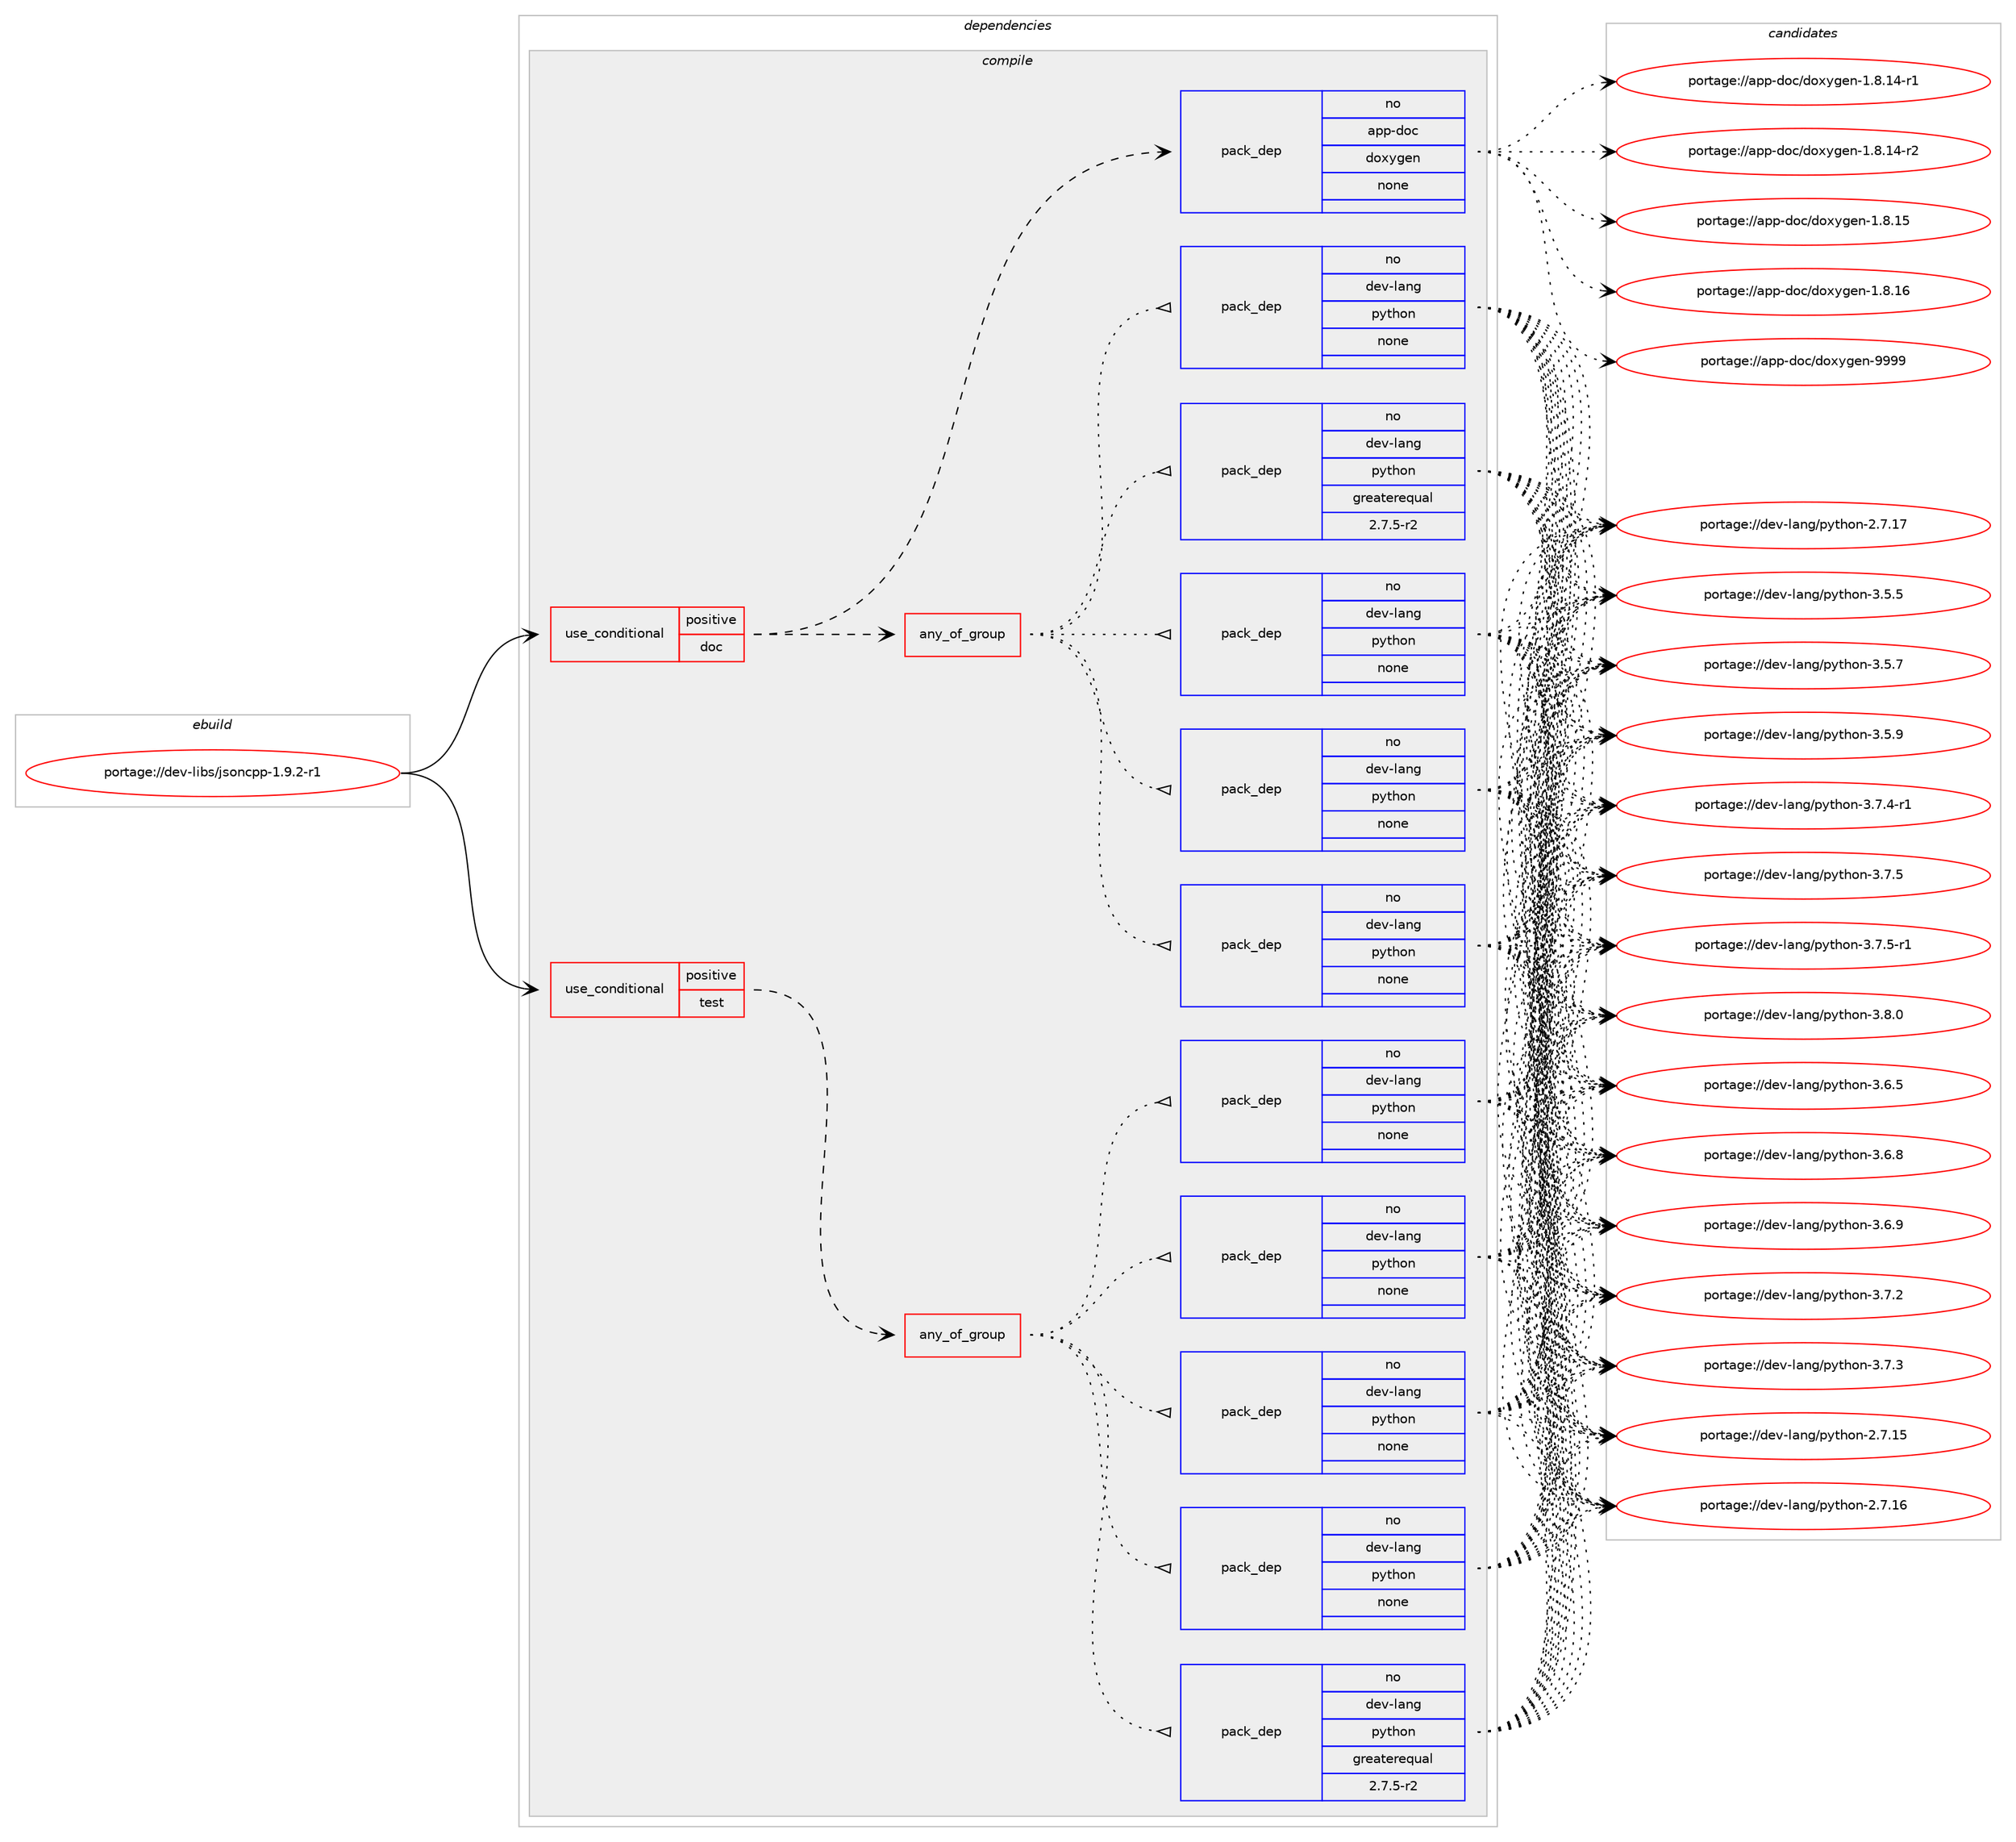 digraph prolog {

# *************
# Graph options
# *************

newrank=true;
concentrate=true;
compound=true;
graph [rankdir=LR,fontname=Helvetica,fontsize=10,ranksep=1.5];#, ranksep=2.5, nodesep=0.2];
edge  [arrowhead=vee];
node  [fontname=Helvetica,fontsize=10];

# **********
# The ebuild
# **********

subgraph cluster_leftcol {
color=gray;
rank=same;
label=<<i>ebuild</i>>;
id [label="portage://dev-libs/jsoncpp-1.9.2-r1", color=red, width=4, href="../dev-libs/jsoncpp-1.9.2-r1.svg"];
}

# ****************
# The dependencies
# ****************

subgraph cluster_midcol {
color=gray;
label=<<i>dependencies</i>>;
subgraph cluster_compile {
fillcolor="#eeeeee";
style=filled;
label=<<i>compile</i>>;
subgraph cond20812 {
dependency99508 [label=<<TABLE BORDER="0" CELLBORDER="1" CELLSPACING="0" CELLPADDING="4"><TR><TD ROWSPAN="3" CELLPADDING="10">use_conditional</TD></TR><TR><TD>positive</TD></TR><TR><TD>doc</TD></TR></TABLE>>, shape=none, color=red];
subgraph pack75747 {
dependency99509 [label=<<TABLE BORDER="0" CELLBORDER="1" CELLSPACING="0" CELLPADDING="4" WIDTH="220"><TR><TD ROWSPAN="6" CELLPADDING="30">pack_dep</TD></TR><TR><TD WIDTH="110">no</TD></TR><TR><TD>app-doc</TD></TR><TR><TD>doxygen</TD></TR><TR><TD>none</TD></TR><TR><TD></TD></TR></TABLE>>, shape=none, color=blue];
}
dependency99508:e -> dependency99509:w [weight=20,style="dashed",arrowhead="vee"];
subgraph any2890 {
dependency99510 [label=<<TABLE BORDER="0" CELLBORDER="1" CELLSPACING="0" CELLPADDING="4"><TR><TD CELLPADDING="10">any_of_group</TD></TR></TABLE>>, shape=none, color=red];subgraph pack75748 {
dependency99511 [label=<<TABLE BORDER="0" CELLBORDER="1" CELLSPACING="0" CELLPADDING="4" WIDTH="220"><TR><TD ROWSPAN="6" CELLPADDING="30">pack_dep</TD></TR><TR><TD WIDTH="110">no</TD></TR><TR><TD>dev-lang</TD></TR><TR><TD>python</TD></TR><TR><TD>none</TD></TR><TR><TD></TD></TR></TABLE>>, shape=none, color=blue];
}
dependency99510:e -> dependency99511:w [weight=20,style="dotted",arrowhead="oinv"];
subgraph pack75749 {
dependency99512 [label=<<TABLE BORDER="0" CELLBORDER="1" CELLSPACING="0" CELLPADDING="4" WIDTH="220"><TR><TD ROWSPAN="6" CELLPADDING="30">pack_dep</TD></TR><TR><TD WIDTH="110">no</TD></TR><TR><TD>dev-lang</TD></TR><TR><TD>python</TD></TR><TR><TD>none</TD></TR><TR><TD></TD></TR></TABLE>>, shape=none, color=blue];
}
dependency99510:e -> dependency99512:w [weight=20,style="dotted",arrowhead="oinv"];
subgraph pack75750 {
dependency99513 [label=<<TABLE BORDER="0" CELLBORDER="1" CELLSPACING="0" CELLPADDING="4" WIDTH="220"><TR><TD ROWSPAN="6" CELLPADDING="30">pack_dep</TD></TR><TR><TD WIDTH="110">no</TD></TR><TR><TD>dev-lang</TD></TR><TR><TD>python</TD></TR><TR><TD>none</TD></TR><TR><TD></TD></TR></TABLE>>, shape=none, color=blue];
}
dependency99510:e -> dependency99513:w [weight=20,style="dotted",arrowhead="oinv"];
subgraph pack75751 {
dependency99514 [label=<<TABLE BORDER="0" CELLBORDER="1" CELLSPACING="0" CELLPADDING="4" WIDTH="220"><TR><TD ROWSPAN="6" CELLPADDING="30">pack_dep</TD></TR><TR><TD WIDTH="110">no</TD></TR><TR><TD>dev-lang</TD></TR><TR><TD>python</TD></TR><TR><TD>none</TD></TR><TR><TD></TD></TR></TABLE>>, shape=none, color=blue];
}
dependency99510:e -> dependency99514:w [weight=20,style="dotted",arrowhead="oinv"];
subgraph pack75752 {
dependency99515 [label=<<TABLE BORDER="0" CELLBORDER="1" CELLSPACING="0" CELLPADDING="4" WIDTH="220"><TR><TD ROWSPAN="6" CELLPADDING="30">pack_dep</TD></TR><TR><TD WIDTH="110">no</TD></TR><TR><TD>dev-lang</TD></TR><TR><TD>python</TD></TR><TR><TD>greaterequal</TD></TR><TR><TD>2.7.5-r2</TD></TR></TABLE>>, shape=none, color=blue];
}
dependency99510:e -> dependency99515:w [weight=20,style="dotted",arrowhead="oinv"];
}
dependency99508:e -> dependency99510:w [weight=20,style="dashed",arrowhead="vee"];
}
id:e -> dependency99508:w [weight=20,style="solid",arrowhead="vee"];
subgraph cond20813 {
dependency99516 [label=<<TABLE BORDER="0" CELLBORDER="1" CELLSPACING="0" CELLPADDING="4"><TR><TD ROWSPAN="3" CELLPADDING="10">use_conditional</TD></TR><TR><TD>positive</TD></TR><TR><TD>test</TD></TR></TABLE>>, shape=none, color=red];
subgraph any2891 {
dependency99517 [label=<<TABLE BORDER="0" CELLBORDER="1" CELLSPACING="0" CELLPADDING="4"><TR><TD CELLPADDING="10">any_of_group</TD></TR></TABLE>>, shape=none, color=red];subgraph pack75753 {
dependency99518 [label=<<TABLE BORDER="0" CELLBORDER="1" CELLSPACING="0" CELLPADDING="4" WIDTH="220"><TR><TD ROWSPAN="6" CELLPADDING="30">pack_dep</TD></TR><TR><TD WIDTH="110">no</TD></TR><TR><TD>dev-lang</TD></TR><TR><TD>python</TD></TR><TR><TD>none</TD></TR><TR><TD></TD></TR></TABLE>>, shape=none, color=blue];
}
dependency99517:e -> dependency99518:w [weight=20,style="dotted",arrowhead="oinv"];
subgraph pack75754 {
dependency99519 [label=<<TABLE BORDER="0" CELLBORDER="1" CELLSPACING="0" CELLPADDING="4" WIDTH="220"><TR><TD ROWSPAN="6" CELLPADDING="30">pack_dep</TD></TR><TR><TD WIDTH="110">no</TD></TR><TR><TD>dev-lang</TD></TR><TR><TD>python</TD></TR><TR><TD>none</TD></TR><TR><TD></TD></TR></TABLE>>, shape=none, color=blue];
}
dependency99517:e -> dependency99519:w [weight=20,style="dotted",arrowhead="oinv"];
subgraph pack75755 {
dependency99520 [label=<<TABLE BORDER="0" CELLBORDER="1" CELLSPACING="0" CELLPADDING="4" WIDTH="220"><TR><TD ROWSPAN="6" CELLPADDING="30">pack_dep</TD></TR><TR><TD WIDTH="110">no</TD></TR><TR><TD>dev-lang</TD></TR><TR><TD>python</TD></TR><TR><TD>none</TD></TR><TR><TD></TD></TR></TABLE>>, shape=none, color=blue];
}
dependency99517:e -> dependency99520:w [weight=20,style="dotted",arrowhead="oinv"];
subgraph pack75756 {
dependency99521 [label=<<TABLE BORDER="0" CELLBORDER="1" CELLSPACING="0" CELLPADDING="4" WIDTH="220"><TR><TD ROWSPAN="6" CELLPADDING="30">pack_dep</TD></TR><TR><TD WIDTH="110">no</TD></TR><TR><TD>dev-lang</TD></TR><TR><TD>python</TD></TR><TR><TD>none</TD></TR><TR><TD></TD></TR></TABLE>>, shape=none, color=blue];
}
dependency99517:e -> dependency99521:w [weight=20,style="dotted",arrowhead="oinv"];
subgraph pack75757 {
dependency99522 [label=<<TABLE BORDER="0" CELLBORDER="1" CELLSPACING="0" CELLPADDING="4" WIDTH="220"><TR><TD ROWSPAN="6" CELLPADDING="30">pack_dep</TD></TR><TR><TD WIDTH="110">no</TD></TR><TR><TD>dev-lang</TD></TR><TR><TD>python</TD></TR><TR><TD>greaterequal</TD></TR><TR><TD>2.7.5-r2</TD></TR></TABLE>>, shape=none, color=blue];
}
dependency99517:e -> dependency99522:w [weight=20,style="dotted",arrowhead="oinv"];
}
dependency99516:e -> dependency99517:w [weight=20,style="dashed",arrowhead="vee"];
}
id:e -> dependency99516:w [weight=20,style="solid",arrowhead="vee"];
}
subgraph cluster_compileandrun {
fillcolor="#eeeeee";
style=filled;
label=<<i>compile and run</i>>;
}
subgraph cluster_run {
fillcolor="#eeeeee";
style=filled;
label=<<i>run</i>>;
}
}

# **************
# The candidates
# **************

subgraph cluster_choices {
rank=same;
color=gray;
label=<<i>candidates</i>>;

subgraph choice75747 {
color=black;
nodesep=1;
choiceportage97112112451001119947100111120121103101110454946564649524511449 [label="portage://app-doc/doxygen-1.8.14-r1", color=red, width=4,href="../app-doc/doxygen-1.8.14-r1.svg"];
choiceportage97112112451001119947100111120121103101110454946564649524511450 [label="portage://app-doc/doxygen-1.8.14-r2", color=red, width=4,href="../app-doc/doxygen-1.8.14-r2.svg"];
choiceportage9711211245100111994710011112012110310111045494656464953 [label="portage://app-doc/doxygen-1.8.15", color=red, width=4,href="../app-doc/doxygen-1.8.15.svg"];
choiceportage9711211245100111994710011112012110310111045494656464954 [label="portage://app-doc/doxygen-1.8.16", color=red, width=4,href="../app-doc/doxygen-1.8.16.svg"];
choiceportage971121124510011199471001111201211031011104557575757 [label="portage://app-doc/doxygen-9999", color=red, width=4,href="../app-doc/doxygen-9999.svg"];
dependency99509:e -> choiceportage97112112451001119947100111120121103101110454946564649524511449:w [style=dotted,weight="100"];
dependency99509:e -> choiceportage97112112451001119947100111120121103101110454946564649524511450:w [style=dotted,weight="100"];
dependency99509:e -> choiceportage9711211245100111994710011112012110310111045494656464953:w [style=dotted,weight="100"];
dependency99509:e -> choiceportage9711211245100111994710011112012110310111045494656464954:w [style=dotted,weight="100"];
dependency99509:e -> choiceportage971121124510011199471001111201211031011104557575757:w [style=dotted,weight="100"];
}
subgraph choice75748 {
color=black;
nodesep=1;
choiceportage10010111845108971101034711212111610411111045504655464953 [label="portage://dev-lang/python-2.7.15", color=red, width=4,href="../dev-lang/python-2.7.15.svg"];
choiceportage10010111845108971101034711212111610411111045504655464954 [label="portage://dev-lang/python-2.7.16", color=red, width=4,href="../dev-lang/python-2.7.16.svg"];
choiceportage10010111845108971101034711212111610411111045504655464955 [label="portage://dev-lang/python-2.7.17", color=red, width=4,href="../dev-lang/python-2.7.17.svg"];
choiceportage100101118451089711010347112121116104111110455146534653 [label="portage://dev-lang/python-3.5.5", color=red, width=4,href="../dev-lang/python-3.5.5.svg"];
choiceportage100101118451089711010347112121116104111110455146534655 [label="portage://dev-lang/python-3.5.7", color=red, width=4,href="../dev-lang/python-3.5.7.svg"];
choiceportage100101118451089711010347112121116104111110455146534657 [label="portage://dev-lang/python-3.5.9", color=red, width=4,href="../dev-lang/python-3.5.9.svg"];
choiceportage100101118451089711010347112121116104111110455146544653 [label="portage://dev-lang/python-3.6.5", color=red, width=4,href="../dev-lang/python-3.6.5.svg"];
choiceportage100101118451089711010347112121116104111110455146544656 [label="portage://dev-lang/python-3.6.8", color=red, width=4,href="../dev-lang/python-3.6.8.svg"];
choiceportage100101118451089711010347112121116104111110455146544657 [label="portage://dev-lang/python-3.6.9", color=red, width=4,href="../dev-lang/python-3.6.9.svg"];
choiceportage100101118451089711010347112121116104111110455146554650 [label="portage://dev-lang/python-3.7.2", color=red, width=4,href="../dev-lang/python-3.7.2.svg"];
choiceportage100101118451089711010347112121116104111110455146554651 [label="portage://dev-lang/python-3.7.3", color=red, width=4,href="../dev-lang/python-3.7.3.svg"];
choiceportage1001011184510897110103471121211161041111104551465546524511449 [label="portage://dev-lang/python-3.7.4-r1", color=red, width=4,href="../dev-lang/python-3.7.4-r1.svg"];
choiceportage100101118451089711010347112121116104111110455146554653 [label="portage://dev-lang/python-3.7.5", color=red, width=4,href="../dev-lang/python-3.7.5.svg"];
choiceportage1001011184510897110103471121211161041111104551465546534511449 [label="portage://dev-lang/python-3.7.5-r1", color=red, width=4,href="../dev-lang/python-3.7.5-r1.svg"];
choiceportage100101118451089711010347112121116104111110455146564648 [label="portage://dev-lang/python-3.8.0", color=red, width=4,href="../dev-lang/python-3.8.0.svg"];
dependency99511:e -> choiceportage10010111845108971101034711212111610411111045504655464953:w [style=dotted,weight="100"];
dependency99511:e -> choiceportage10010111845108971101034711212111610411111045504655464954:w [style=dotted,weight="100"];
dependency99511:e -> choiceportage10010111845108971101034711212111610411111045504655464955:w [style=dotted,weight="100"];
dependency99511:e -> choiceportage100101118451089711010347112121116104111110455146534653:w [style=dotted,weight="100"];
dependency99511:e -> choiceportage100101118451089711010347112121116104111110455146534655:w [style=dotted,weight="100"];
dependency99511:e -> choiceportage100101118451089711010347112121116104111110455146534657:w [style=dotted,weight="100"];
dependency99511:e -> choiceportage100101118451089711010347112121116104111110455146544653:w [style=dotted,weight="100"];
dependency99511:e -> choiceportage100101118451089711010347112121116104111110455146544656:w [style=dotted,weight="100"];
dependency99511:e -> choiceportage100101118451089711010347112121116104111110455146544657:w [style=dotted,weight="100"];
dependency99511:e -> choiceportage100101118451089711010347112121116104111110455146554650:w [style=dotted,weight="100"];
dependency99511:e -> choiceportage100101118451089711010347112121116104111110455146554651:w [style=dotted,weight="100"];
dependency99511:e -> choiceportage1001011184510897110103471121211161041111104551465546524511449:w [style=dotted,weight="100"];
dependency99511:e -> choiceportage100101118451089711010347112121116104111110455146554653:w [style=dotted,weight="100"];
dependency99511:e -> choiceportage1001011184510897110103471121211161041111104551465546534511449:w [style=dotted,weight="100"];
dependency99511:e -> choiceportage100101118451089711010347112121116104111110455146564648:w [style=dotted,weight="100"];
}
subgraph choice75749 {
color=black;
nodesep=1;
choiceportage10010111845108971101034711212111610411111045504655464953 [label="portage://dev-lang/python-2.7.15", color=red, width=4,href="../dev-lang/python-2.7.15.svg"];
choiceportage10010111845108971101034711212111610411111045504655464954 [label="portage://dev-lang/python-2.7.16", color=red, width=4,href="../dev-lang/python-2.7.16.svg"];
choiceportage10010111845108971101034711212111610411111045504655464955 [label="portage://dev-lang/python-2.7.17", color=red, width=4,href="../dev-lang/python-2.7.17.svg"];
choiceportage100101118451089711010347112121116104111110455146534653 [label="portage://dev-lang/python-3.5.5", color=red, width=4,href="../dev-lang/python-3.5.5.svg"];
choiceportage100101118451089711010347112121116104111110455146534655 [label="portage://dev-lang/python-3.5.7", color=red, width=4,href="../dev-lang/python-3.5.7.svg"];
choiceportage100101118451089711010347112121116104111110455146534657 [label="portage://dev-lang/python-3.5.9", color=red, width=4,href="../dev-lang/python-3.5.9.svg"];
choiceportage100101118451089711010347112121116104111110455146544653 [label="portage://dev-lang/python-3.6.5", color=red, width=4,href="../dev-lang/python-3.6.5.svg"];
choiceportage100101118451089711010347112121116104111110455146544656 [label="portage://dev-lang/python-3.6.8", color=red, width=4,href="../dev-lang/python-3.6.8.svg"];
choiceportage100101118451089711010347112121116104111110455146544657 [label="portage://dev-lang/python-3.6.9", color=red, width=4,href="../dev-lang/python-3.6.9.svg"];
choiceportage100101118451089711010347112121116104111110455146554650 [label="portage://dev-lang/python-3.7.2", color=red, width=4,href="../dev-lang/python-3.7.2.svg"];
choiceportage100101118451089711010347112121116104111110455146554651 [label="portage://dev-lang/python-3.7.3", color=red, width=4,href="../dev-lang/python-3.7.3.svg"];
choiceportage1001011184510897110103471121211161041111104551465546524511449 [label="portage://dev-lang/python-3.7.4-r1", color=red, width=4,href="../dev-lang/python-3.7.4-r1.svg"];
choiceportage100101118451089711010347112121116104111110455146554653 [label="portage://dev-lang/python-3.7.5", color=red, width=4,href="../dev-lang/python-3.7.5.svg"];
choiceportage1001011184510897110103471121211161041111104551465546534511449 [label="portage://dev-lang/python-3.7.5-r1", color=red, width=4,href="../dev-lang/python-3.7.5-r1.svg"];
choiceportage100101118451089711010347112121116104111110455146564648 [label="portage://dev-lang/python-3.8.0", color=red, width=4,href="../dev-lang/python-3.8.0.svg"];
dependency99512:e -> choiceportage10010111845108971101034711212111610411111045504655464953:w [style=dotted,weight="100"];
dependency99512:e -> choiceportage10010111845108971101034711212111610411111045504655464954:w [style=dotted,weight="100"];
dependency99512:e -> choiceportage10010111845108971101034711212111610411111045504655464955:w [style=dotted,weight="100"];
dependency99512:e -> choiceportage100101118451089711010347112121116104111110455146534653:w [style=dotted,weight="100"];
dependency99512:e -> choiceportage100101118451089711010347112121116104111110455146534655:w [style=dotted,weight="100"];
dependency99512:e -> choiceportage100101118451089711010347112121116104111110455146534657:w [style=dotted,weight="100"];
dependency99512:e -> choiceportage100101118451089711010347112121116104111110455146544653:w [style=dotted,weight="100"];
dependency99512:e -> choiceportage100101118451089711010347112121116104111110455146544656:w [style=dotted,weight="100"];
dependency99512:e -> choiceportage100101118451089711010347112121116104111110455146544657:w [style=dotted,weight="100"];
dependency99512:e -> choiceportage100101118451089711010347112121116104111110455146554650:w [style=dotted,weight="100"];
dependency99512:e -> choiceportage100101118451089711010347112121116104111110455146554651:w [style=dotted,weight="100"];
dependency99512:e -> choiceportage1001011184510897110103471121211161041111104551465546524511449:w [style=dotted,weight="100"];
dependency99512:e -> choiceportage100101118451089711010347112121116104111110455146554653:w [style=dotted,weight="100"];
dependency99512:e -> choiceportage1001011184510897110103471121211161041111104551465546534511449:w [style=dotted,weight="100"];
dependency99512:e -> choiceportage100101118451089711010347112121116104111110455146564648:w [style=dotted,weight="100"];
}
subgraph choice75750 {
color=black;
nodesep=1;
choiceportage10010111845108971101034711212111610411111045504655464953 [label="portage://dev-lang/python-2.7.15", color=red, width=4,href="../dev-lang/python-2.7.15.svg"];
choiceportage10010111845108971101034711212111610411111045504655464954 [label="portage://dev-lang/python-2.7.16", color=red, width=4,href="../dev-lang/python-2.7.16.svg"];
choiceportage10010111845108971101034711212111610411111045504655464955 [label="portage://dev-lang/python-2.7.17", color=red, width=4,href="../dev-lang/python-2.7.17.svg"];
choiceportage100101118451089711010347112121116104111110455146534653 [label="portage://dev-lang/python-3.5.5", color=red, width=4,href="../dev-lang/python-3.5.5.svg"];
choiceportage100101118451089711010347112121116104111110455146534655 [label="portage://dev-lang/python-3.5.7", color=red, width=4,href="../dev-lang/python-3.5.7.svg"];
choiceportage100101118451089711010347112121116104111110455146534657 [label="portage://dev-lang/python-3.5.9", color=red, width=4,href="../dev-lang/python-3.5.9.svg"];
choiceportage100101118451089711010347112121116104111110455146544653 [label="portage://dev-lang/python-3.6.5", color=red, width=4,href="../dev-lang/python-3.6.5.svg"];
choiceportage100101118451089711010347112121116104111110455146544656 [label="portage://dev-lang/python-3.6.8", color=red, width=4,href="../dev-lang/python-3.6.8.svg"];
choiceportage100101118451089711010347112121116104111110455146544657 [label="portage://dev-lang/python-3.6.9", color=red, width=4,href="../dev-lang/python-3.6.9.svg"];
choiceportage100101118451089711010347112121116104111110455146554650 [label="portage://dev-lang/python-3.7.2", color=red, width=4,href="../dev-lang/python-3.7.2.svg"];
choiceportage100101118451089711010347112121116104111110455146554651 [label="portage://dev-lang/python-3.7.3", color=red, width=4,href="../dev-lang/python-3.7.3.svg"];
choiceportage1001011184510897110103471121211161041111104551465546524511449 [label="portage://dev-lang/python-3.7.4-r1", color=red, width=4,href="../dev-lang/python-3.7.4-r1.svg"];
choiceportage100101118451089711010347112121116104111110455146554653 [label="portage://dev-lang/python-3.7.5", color=red, width=4,href="../dev-lang/python-3.7.5.svg"];
choiceportage1001011184510897110103471121211161041111104551465546534511449 [label="portage://dev-lang/python-3.7.5-r1", color=red, width=4,href="../dev-lang/python-3.7.5-r1.svg"];
choiceportage100101118451089711010347112121116104111110455146564648 [label="portage://dev-lang/python-3.8.0", color=red, width=4,href="../dev-lang/python-3.8.0.svg"];
dependency99513:e -> choiceportage10010111845108971101034711212111610411111045504655464953:w [style=dotted,weight="100"];
dependency99513:e -> choiceportage10010111845108971101034711212111610411111045504655464954:w [style=dotted,weight="100"];
dependency99513:e -> choiceportage10010111845108971101034711212111610411111045504655464955:w [style=dotted,weight="100"];
dependency99513:e -> choiceportage100101118451089711010347112121116104111110455146534653:w [style=dotted,weight="100"];
dependency99513:e -> choiceportage100101118451089711010347112121116104111110455146534655:w [style=dotted,weight="100"];
dependency99513:e -> choiceportage100101118451089711010347112121116104111110455146534657:w [style=dotted,weight="100"];
dependency99513:e -> choiceportage100101118451089711010347112121116104111110455146544653:w [style=dotted,weight="100"];
dependency99513:e -> choiceportage100101118451089711010347112121116104111110455146544656:w [style=dotted,weight="100"];
dependency99513:e -> choiceportage100101118451089711010347112121116104111110455146544657:w [style=dotted,weight="100"];
dependency99513:e -> choiceportage100101118451089711010347112121116104111110455146554650:w [style=dotted,weight="100"];
dependency99513:e -> choiceportage100101118451089711010347112121116104111110455146554651:w [style=dotted,weight="100"];
dependency99513:e -> choiceportage1001011184510897110103471121211161041111104551465546524511449:w [style=dotted,weight="100"];
dependency99513:e -> choiceportage100101118451089711010347112121116104111110455146554653:w [style=dotted,weight="100"];
dependency99513:e -> choiceportage1001011184510897110103471121211161041111104551465546534511449:w [style=dotted,weight="100"];
dependency99513:e -> choiceportage100101118451089711010347112121116104111110455146564648:w [style=dotted,weight="100"];
}
subgraph choice75751 {
color=black;
nodesep=1;
choiceportage10010111845108971101034711212111610411111045504655464953 [label="portage://dev-lang/python-2.7.15", color=red, width=4,href="../dev-lang/python-2.7.15.svg"];
choiceportage10010111845108971101034711212111610411111045504655464954 [label="portage://dev-lang/python-2.7.16", color=red, width=4,href="../dev-lang/python-2.7.16.svg"];
choiceportage10010111845108971101034711212111610411111045504655464955 [label="portage://dev-lang/python-2.7.17", color=red, width=4,href="../dev-lang/python-2.7.17.svg"];
choiceportage100101118451089711010347112121116104111110455146534653 [label="portage://dev-lang/python-3.5.5", color=red, width=4,href="../dev-lang/python-3.5.5.svg"];
choiceportage100101118451089711010347112121116104111110455146534655 [label="portage://dev-lang/python-3.5.7", color=red, width=4,href="../dev-lang/python-3.5.7.svg"];
choiceportage100101118451089711010347112121116104111110455146534657 [label="portage://dev-lang/python-3.5.9", color=red, width=4,href="../dev-lang/python-3.5.9.svg"];
choiceportage100101118451089711010347112121116104111110455146544653 [label="portage://dev-lang/python-3.6.5", color=red, width=4,href="../dev-lang/python-3.6.5.svg"];
choiceportage100101118451089711010347112121116104111110455146544656 [label="portage://dev-lang/python-3.6.8", color=red, width=4,href="../dev-lang/python-3.6.8.svg"];
choiceportage100101118451089711010347112121116104111110455146544657 [label="portage://dev-lang/python-3.6.9", color=red, width=4,href="../dev-lang/python-3.6.9.svg"];
choiceportage100101118451089711010347112121116104111110455146554650 [label="portage://dev-lang/python-3.7.2", color=red, width=4,href="../dev-lang/python-3.7.2.svg"];
choiceportage100101118451089711010347112121116104111110455146554651 [label="portage://dev-lang/python-3.7.3", color=red, width=4,href="../dev-lang/python-3.7.3.svg"];
choiceportage1001011184510897110103471121211161041111104551465546524511449 [label="portage://dev-lang/python-3.7.4-r1", color=red, width=4,href="../dev-lang/python-3.7.4-r1.svg"];
choiceportage100101118451089711010347112121116104111110455146554653 [label="portage://dev-lang/python-3.7.5", color=red, width=4,href="../dev-lang/python-3.7.5.svg"];
choiceportage1001011184510897110103471121211161041111104551465546534511449 [label="portage://dev-lang/python-3.7.5-r1", color=red, width=4,href="../dev-lang/python-3.7.5-r1.svg"];
choiceportage100101118451089711010347112121116104111110455146564648 [label="portage://dev-lang/python-3.8.0", color=red, width=4,href="../dev-lang/python-3.8.0.svg"];
dependency99514:e -> choiceportage10010111845108971101034711212111610411111045504655464953:w [style=dotted,weight="100"];
dependency99514:e -> choiceportage10010111845108971101034711212111610411111045504655464954:w [style=dotted,weight="100"];
dependency99514:e -> choiceportage10010111845108971101034711212111610411111045504655464955:w [style=dotted,weight="100"];
dependency99514:e -> choiceportage100101118451089711010347112121116104111110455146534653:w [style=dotted,weight="100"];
dependency99514:e -> choiceportage100101118451089711010347112121116104111110455146534655:w [style=dotted,weight="100"];
dependency99514:e -> choiceportage100101118451089711010347112121116104111110455146534657:w [style=dotted,weight="100"];
dependency99514:e -> choiceportage100101118451089711010347112121116104111110455146544653:w [style=dotted,weight="100"];
dependency99514:e -> choiceportage100101118451089711010347112121116104111110455146544656:w [style=dotted,weight="100"];
dependency99514:e -> choiceportage100101118451089711010347112121116104111110455146544657:w [style=dotted,weight="100"];
dependency99514:e -> choiceportage100101118451089711010347112121116104111110455146554650:w [style=dotted,weight="100"];
dependency99514:e -> choiceportage100101118451089711010347112121116104111110455146554651:w [style=dotted,weight="100"];
dependency99514:e -> choiceportage1001011184510897110103471121211161041111104551465546524511449:w [style=dotted,weight="100"];
dependency99514:e -> choiceportage100101118451089711010347112121116104111110455146554653:w [style=dotted,weight="100"];
dependency99514:e -> choiceportage1001011184510897110103471121211161041111104551465546534511449:w [style=dotted,weight="100"];
dependency99514:e -> choiceportage100101118451089711010347112121116104111110455146564648:w [style=dotted,weight="100"];
}
subgraph choice75752 {
color=black;
nodesep=1;
choiceportage10010111845108971101034711212111610411111045504655464953 [label="portage://dev-lang/python-2.7.15", color=red, width=4,href="../dev-lang/python-2.7.15.svg"];
choiceportage10010111845108971101034711212111610411111045504655464954 [label="portage://dev-lang/python-2.7.16", color=red, width=4,href="../dev-lang/python-2.7.16.svg"];
choiceportage10010111845108971101034711212111610411111045504655464955 [label="portage://dev-lang/python-2.7.17", color=red, width=4,href="../dev-lang/python-2.7.17.svg"];
choiceportage100101118451089711010347112121116104111110455146534653 [label="portage://dev-lang/python-3.5.5", color=red, width=4,href="../dev-lang/python-3.5.5.svg"];
choiceportage100101118451089711010347112121116104111110455146534655 [label="portage://dev-lang/python-3.5.7", color=red, width=4,href="../dev-lang/python-3.5.7.svg"];
choiceportage100101118451089711010347112121116104111110455146534657 [label="portage://dev-lang/python-3.5.9", color=red, width=4,href="../dev-lang/python-3.5.9.svg"];
choiceportage100101118451089711010347112121116104111110455146544653 [label="portage://dev-lang/python-3.6.5", color=red, width=4,href="../dev-lang/python-3.6.5.svg"];
choiceportage100101118451089711010347112121116104111110455146544656 [label="portage://dev-lang/python-3.6.8", color=red, width=4,href="../dev-lang/python-3.6.8.svg"];
choiceportage100101118451089711010347112121116104111110455146544657 [label="portage://dev-lang/python-3.6.9", color=red, width=4,href="../dev-lang/python-3.6.9.svg"];
choiceportage100101118451089711010347112121116104111110455146554650 [label="portage://dev-lang/python-3.7.2", color=red, width=4,href="../dev-lang/python-3.7.2.svg"];
choiceportage100101118451089711010347112121116104111110455146554651 [label="portage://dev-lang/python-3.7.3", color=red, width=4,href="../dev-lang/python-3.7.3.svg"];
choiceportage1001011184510897110103471121211161041111104551465546524511449 [label="portage://dev-lang/python-3.7.4-r1", color=red, width=4,href="../dev-lang/python-3.7.4-r1.svg"];
choiceportage100101118451089711010347112121116104111110455146554653 [label="portage://dev-lang/python-3.7.5", color=red, width=4,href="../dev-lang/python-3.7.5.svg"];
choiceportage1001011184510897110103471121211161041111104551465546534511449 [label="portage://dev-lang/python-3.7.5-r1", color=red, width=4,href="../dev-lang/python-3.7.5-r1.svg"];
choiceportage100101118451089711010347112121116104111110455146564648 [label="portage://dev-lang/python-3.8.0", color=red, width=4,href="../dev-lang/python-3.8.0.svg"];
dependency99515:e -> choiceportage10010111845108971101034711212111610411111045504655464953:w [style=dotted,weight="100"];
dependency99515:e -> choiceportage10010111845108971101034711212111610411111045504655464954:w [style=dotted,weight="100"];
dependency99515:e -> choiceportage10010111845108971101034711212111610411111045504655464955:w [style=dotted,weight="100"];
dependency99515:e -> choiceportage100101118451089711010347112121116104111110455146534653:w [style=dotted,weight="100"];
dependency99515:e -> choiceportage100101118451089711010347112121116104111110455146534655:w [style=dotted,weight="100"];
dependency99515:e -> choiceportage100101118451089711010347112121116104111110455146534657:w [style=dotted,weight="100"];
dependency99515:e -> choiceportage100101118451089711010347112121116104111110455146544653:w [style=dotted,weight="100"];
dependency99515:e -> choiceportage100101118451089711010347112121116104111110455146544656:w [style=dotted,weight="100"];
dependency99515:e -> choiceportage100101118451089711010347112121116104111110455146544657:w [style=dotted,weight="100"];
dependency99515:e -> choiceportage100101118451089711010347112121116104111110455146554650:w [style=dotted,weight="100"];
dependency99515:e -> choiceportage100101118451089711010347112121116104111110455146554651:w [style=dotted,weight="100"];
dependency99515:e -> choiceportage1001011184510897110103471121211161041111104551465546524511449:w [style=dotted,weight="100"];
dependency99515:e -> choiceportage100101118451089711010347112121116104111110455146554653:w [style=dotted,weight="100"];
dependency99515:e -> choiceportage1001011184510897110103471121211161041111104551465546534511449:w [style=dotted,weight="100"];
dependency99515:e -> choiceportage100101118451089711010347112121116104111110455146564648:w [style=dotted,weight="100"];
}
subgraph choice75753 {
color=black;
nodesep=1;
choiceportage10010111845108971101034711212111610411111045504655464953 [label="portage://dev-lang/python-2.7.15", color=red, width=4,href="../dev-lang/python-2.7.15.svg"];
choiceportage10010111845108971101034711212111610411111045504655464954 [label="portage://dev-lang/python-2.7.16", color=red, width=4,href="../dev-lang/python-2.7.16.svg"];
choiceportage10010111845108971101034711212111610411111045504655464955 [label="portage://dev-lang/python-2.7.17", color=red, width=4,href="../dev-lang/python-2.7.17.svg"];
choiceportage100101118451089711010347112121116104111110455146534653 [label="portage://dev-lang/python-3.5.5", color=red, width=4,href="../dev-lang/python-3.5.5.svg"];
choiceportage100101118451089711010347112121116104111110455146534655 [label="portage://dev-lang/python-3.5.7", color=red, width=4,href="../dev-lang/python-3.5.7.svg"];
choiceportage100101118451089711010347112121116104111110455146534657 [label="portage://dev-lang/python-3.5.9", color=red, width=4,href="../dev-lang/python-3.5.9.svg"];
choiceportage100101118451089711010347112121116104111110455146544653 [label="portage://dev-lang/python-3.6.5", color=red, width=4,href="../dev-lang/python-3.6.5.svg"];
choiceportage100101118451089711010347112121116104111110455146544656 [label="portage://dev-lang/python-3.6.8", color=red, width=4,href="../dev-lang/python-3.6.8.svg"];
choiceportage100101118451089711010347112121116104111110455146544657 [label="portage://dev-lang/python-3.6.9", color=red, width=4,href="../dev-lang/python-3.6.9.svg"];
choiceportage100101118451089711010347112121116104111110455146554650 [label="portage://dev-lang/python-3.7.2", color=red, width=4,href="../dev-lang/python-3.7.2.svg"];
choiceportage100101118451089711010347112121116104111110455146554651 [label="portage://dev-lang/python-3.7.3", color=red, width=4,href="../dev-lang/python-3.7.3.svg"];
choiceportage1001011184510897110103471121211161041111104551465546524511449 [label="portage://dev-lang/python-3.7.4-r1", color=red, width=4,href="../dev-lang/python-3.7.4-r1.svg"];
choiceportage100101118451089711010347112121116104111110455146554653 [label="portage://dev-lang/python-3.7.5", color=red, width=4,href="../dev-lang/python-3.7.5.svg"];
choiceportage1001011184510897110103471121211161041111104551465546534511449 [label="portage://dev-lang/python-3.7.5-r1", color=red, width=4,href="../dev-lang/python-3.7.5-r1.svg"];
choiceportage100101118451089711010347112121116104111110455146564648 [label="portage://dev-lang/python-3.8.0", color=red, width=4,href="../dev-lang/python-3.8.0.svg"];
dependency99518:e -> choiceportage10010111845108971101034711212111610411111045504655464953:w [style=dotted,weight="100"];
dependency99518:e -> choiceportage10010111845108971101034711212111610411111045504655464954:w [style=dotted,weight="100"];
dependency99518:e -> choiceportage10010111845108971101034711212111610411111045504655464955:w [style=dotted,weight="100"];
dependency99518:e -> choiceportage100101118451089711010347112121116104111110455146534653:w [style=dotted,weight="100"];
dependency99518:e -> choiceportage100101118451089711010347112121116104111110455146534655:w [style=dotted,weight="100"];
dependency99518:e -> choiceportage100101118451089711010347112121116104111110455146534657:w [style=dotted,weight="100"];
dependency99518:e -> choiceportage100101118451089711010347112121116104111110455146544653:w [style=dotted,weight="100"];
dependency99518:e -> choiceportage100101118451089711010347112121116104111110455146544656:w [style=dotted,weight="100"];
dependency99518:e -> choiceportage100101118451089711010347112121116104111110455146544657:w [style=dotted,weight="100"];
dependency99518:e -> choiceportage100101118451089711010347112121116104111110455146554650:w [style=dotted,weight="100"];
dependency99518:e -> choiceportage100101118451089711010347112121116104111110455146554651:w [style=dotted,weight="100"];
dependency99518:e -> choiceportage1001011184510897110103471121211161041111104551465546524511449:w [style=dotted,weight="100"];
dependency99518:e -> choiceportage100101118451089711010347112121116104111110455146554653:w [style=dotted,weight="100"];
dependency99518:e -> choiceportage1001011184510897110103471121211161041111104551465546534511449:w [style=dotted,weight="100"];
dependency99518:e -> choiceportage100101118451089711010347112121116104111110455146564648:w [style=dotted,weight="100"];
}
subgraph choice75754 {
color=black;
nodesep=1;
choiceportage10010111845108971101034711212111610411111045504655464953 [label="portage://dev-lang/python-2.7.15", color=red, width=4,href="../dev-lang/python-2.7.15.svg"];
choiceportage10010111845108971101034711212111610411111045504655464954 [label="portage://dev-lang/python-2.7.16", color=red, width=4,href="../dev-lang/python-2.7.16.svg"];
choiceportage10010111845108971101034711212111610411111045504655464955 [label="portage://dev-lang/python-2.7.17", color=red, width=4,href="../dev-lang/python-2.7.17.svg"];
choiceportage100101118451089711010347112121116104111110455146534653 [label="portage://dev-lang/python-3.5.5", color=red, width=4,href="../dev-lang/python-3.5.5.svg"];
choiceportage100101118451089711010347112121116104111110455146534655 [label="portage://dev-lang/python-3.5.7", color=red, width=4,href="../dev-lang/python-3.5.7.svg"];
choiceportage100101118451089711010347112121116104111110455146534657 [label="portage://dev-lang/python-3.5.9", color=red, width=4,href="../dev-lang/python-3.5.9.svg"];
choiceportage100101118451089711010347112121116104111110455146544653 [label="portage://dev-lang/python-3.6.5", color=red, width=4,href="../dev-lang/python-3.6.5.svg"];
choiceportage100101118451089711010347112121116104111110455146544656 [label="portage://dev-lang/python-3.6.8", color=red, width=4,href="../dev-lang/python-3.6.8.svg"];
choiceportage100101118451089711010347112121116104111110455146544657 [label="portage://dev-lang/python-3.6.9", color=red, width=4,href="../dev-lang/python-3.6.9.svg"];
choiceportage100101118451089711010347112121116104111110455146554650 [label="portage://dev-lang/python-3.7.2", color=red, width=4,href="../dev-lang/python-3.7.2.svg"];
choiceportage100101118451089711010347112121116104111110455146554651 [label="portage://dev-lang/python-3.7.3", color=red, width=4,href="../dev-lang/python-3.7.3.svg"];
choiceportage1001011184510897110103471121211161041111104551465546524511449 [label="portage://dev-lang/python-3.7.4-r1", color=red, width=4,href="../dev-lang/python-3.7.4-r1.svg"];
choiceportage100101118451089711010347112121116104111110455146554653 [label="portage://dev-lang/python-3.7.5", color=red, width=4,href="../dev-lang/python-3.7.5.svg"];
choiceportage1001011184510897110103471121211161041111104551465546534511449 [label="portage://dev-lang/python-3.7.5-r1", color=red, width=4,href="../dev-lang/python-3.7.5-r1.svg"];
choiceportage100101118451089711010347112121116104111110455146564648 [label="portage://dev-lang/python-3.8.0", color=red, width=4,href="../dev-lang/python-3.8.0.svg"];
dependency99519:e -> choiceportage10010111845108971101034711212111610411111045504655464953:w [style=dotted,weight="100"];
dependency99519:e -> choiceportage10010111845108971101034711212111610411111045504655464954:w [style=dotted,weight="100"];
dependency99519:e -> choiceportage10010111845108971101034711212111610411111045504655464955:w [style=dotted,weight="100"];
dependency99519:e -> choiceportage100101118451089711010347112121116104111110455146534653:w [style=dotted,weight="100"];
dependency99519:e -> choiceportage100101118451089711010347112121116104111110455146534655:w [style=dotted,weight="100"];
dependency99519:e -> choiceportage100101118451089711010347112121116104111110455146534657:w [style=dotted,weight="100"];
dependency99519:e -> choiceportage100101118451089711010347112121116104111110455146544653:w [style=dotted,weight="100"];
dependency99519:e -> choiceportage100101118451089711010347112121116104111110455146544656:w [style=dotted,weight="100"];
dependency99519:e -> choiceportage100101118451089711010347112121116104111110455146544657:w [style=dotted,weight="100"];
dependency99519:e -> choiceportage100101118451089711010347112121116104111110455146554650:w [style=dotted,weight="100"];
dependency99519:e -> choiceportage100101118451089711010347112121116104111110455146554651:w [style=dotted,weight="100"];
dependency99519:e -> choiceportage1001011184510897110103471121211161041111104551465546524511449:w [style=dotted,weight="100"];
dependency99519:e -> choiceportage100101118451089711010347112121116104111110455146554653:w [style=dotted,weight="100"];
dependency99519:e -> choiceportage1001011184510897110103471121211161041111104551465546534511449:w [style=dotted,weight="100"];
dependency99519:e -> choiceportage100101118451089711010347112121116104111110455146564648:w [style=dotted,weight="100"];
}
subgraph choice75755 {
color=black;
nodesep=1;
choiceportage10010111845108971101034711212111610411111045504655464953 [label="portage://dev-lang/python-2.7.15", color=red, width=4,href="../dev-lang/python-2.7.15.svg"];
choiceportage10010111845108971101034711212111610411111045504655464954 [label="portage://dev-lang/python-2.7.16", color=red, width=4,href="../dev-lang/python-2.7.16.svg"];
choiceportage10010111845108971101034711212111610411111045504655464955 [label="portage://dev-lang/python-2.7.17", color=red, width=4,href="../dev-lang/python-2.7.17.svg"];
choiceportage100101118451089711010347112121116104111110455146534653 [label="portage://dev-lang/python-3.5.5", color=red, width=4,href="../dev-lang/python-3.5.5.svg"];
choiceportage100101118451089711010347112121116104111110455146534655 [label="portage://dev-lang/python-3.5.7", color=red, width=4,href="../dev-lang/python-3.5.7.svg"];
choiceportage100101118451089711010347112121116104111110455146534657 [label="portage://dev-lang/python-3.5.9", color=red, width=4,href="../dev-lang/python-3.5.9.svg"];
choiceportage100101118451089711010347112121116104111110455146544653 [label="portage://dev-lang/python-3.6.5", color=red, width=4,href="../dev-lang/python-3.6.5.svg"];
choiceportage100101118451089711010347112121116104111110455146544656 [label="portage://dev-lang/python-3.6.8", color=red, width=4,href="../dev-lang/python-3.6.8.svg"];
choiceportage100101118451089711010347112121116104111110455146544657 [label="portage://dev-lang/python-3.6.9", color=red, width=4,href="../dev-lang/python-3.6.9.svg"];
choiceportage100101118451089711010347112121116104111110455146554650 [label="portage://dev-lang/python-3.7.2", color=red, width=4,href="../dev-lang/python-3.7.2.svg"];
choiceportage100101118451089711010347112121116104111110455146554651 [label="portage://dev-lang/python-3.7.3", color=red, width=4,href="../dev-lang/python-3.7.3.svg"];
choiceportage1001011184510897110103471121211161041111104551465546524511449 [label="portage://dev-lang/python-3.7.4-r1", color=red, width=4,href="../dev-lang/python-3.7.4-r1.svg"];
choiceportage100101118451089711010347112121116104111110455146554653 [label="portage://dev-lang/python-3.7.5", color=red, width=4,href="../dev-lang/python-3.7.5.svg"];
choiceportage1001011184510897110103471121211161041111104551465546534511449 [label="portage://dev-lang/python-3.7.5-r1", color=red, width=4,href="../dev-lang/python-3.7.5-r1.svg"];
choiceportage100101118451089711010347112121116104111110455146564648 [label="portage://dev-lang/python-3.8.0", color=red, width=4,href="../dev-lang/python-3.8.0.svg"];
dependency99520:e -> choiceportage10010111845108971101034711212111610411111045504655464953:w [style=dotted,weight="100"];
dependency99520:e -> choiceportage10010111845108971101034711212111610411111045504655464954:w [style=dotted,weight="100"];
dependency99520:e -> choiceportage10010111845108971101034711212111610411111045504655464955:w [style=dotted,weight="100"];
dependency99520:e -> choiceportage100101118451089711010347112121116104111110455146534653:w [style=dotted,weight="100"];
dependency99520:e -> choiceportage100101118451089711010347112121116104111110455146534655:w [style=dotted,weight="100"];
dependency99520:e -> choiceportage100101118451089711010347112121116104111110455146534657:w [style=dotted,weight="100"];
dependency99520:e -> choiceportage100101118451089711010347112121116104111110455146544653:w [style=dotted,weight="100"];
dependency99520:e -> choiceportage100101118451089711010347112121116104111110455146544656:w [style=dotted,weight="100"];
dependency99520:e -> choiceportage100101118451089711010347112121116104111110455146544657:w [style=dotted,weight="100"];
dependency99520:e -> choiceportage100101118451089711010347112121116104111110455146554650:w [style=dotted,weight="100"];
dependency99520:e -> choiceportage100101118451089711010347112121116104111110455146554651:w [style=dotted,weight="100"];
dependency99520:e -> choiceportage1001011184510897110103471121211161041111104551465546524511449:w [style=dotted,weight="100"];
dependency99520:e -> choiceportage100101118451089711010347112121116104111110455146554653:w [style=dotted,weight="100"];
dependency99520:e -> choiceportage1001011184510897110103471121211161041111104551465546534511449:w [style=dotted,weight="100"];
dependency99520:e -> choiceportage100101118451089711010347112121116104111110455146564648:w [style=dotted,weight="100"];
}
subgraph choice75756 {
color=black;
nodesep=1;
choiceportage10010111845108971101034711212111610411111045504655464953 [label="portage://dev-lang/python-2.7.15", color=red, width=4,href="../dev-lang/python-2.7.15.svg"];
choiceportage10010111845108971101034711212111610411111045504655464954 [label="portage://dev-lang/python-2.7.16", color=red, width=4,href="../dev-lang/python-2.7.16.svg"];
choiceportage10010111845108971101034711212111610411111045504655464955 [label="portage://dev-lang/python-2.7.17", color=red, width=4,href="../dev-lang/python-2.7.17.svg"];
choiceportage100101118451089711010347112121116104111110455146534653 [label="portage://dev-lang/python-3.5.5", color=red, width=4,href="../dev-lang/python-3.5.5.svg"];
choiceportage100101118451089711010347112121116104111110455146534655 [label="portage://dev-lang/python-3.5.7", color=red, width=4,href="../dev-lang/python-3.5.7.svg"];
choiceportage100101118451089711010347112121116104111110455146534657 [label="portage://dev-lang/python-3.5.9", color=red, width=4,href="../dev-lang/python-3.5.9.svg"];
choiceportage100101118451089711010347112121116104111110455146544653 [label="portage://dev-lang/python-3.6.5", color=red, width=4,href="../dev-lang/python-3.6.5.svg"];
choiceportage100101118451089711010347112121116104111110455146544656 [label="portage://dev-lang/python-3.6.8", color=red, width=4,href="../dev-lang/python-3.6.8.svg"];
choiceportage100101118451089711010347112121116104111110455146544657 [label="portage://dev-lang/python-3.6.9", color=red, width=4,href="../dev-lang/python-3.6.9.svg"];
choiceportage100101118451089711010347112121116104111110455146554650 [label="portage://dev-lang/python-3.7.2", color=red, width=4,href="../dev-lang/python-3.7.2.svg"];
choiceportage100101118451089711010347112121116104111110455146554651 [label="portage://dev-lang/python-3.7.3", color=red, width=4,href="../dev-lang/python-3.7.3.svg"];
choiceportage1001011184510897110103471121211161041111104551465546524511449 [label="portage://dev-lang/python-3.7.4-r1", color=red, width=4,href="../dev-lang/python-3.7.4-r1.svg"];
choiceportage100101118451089711010347112121116104111110455146554653 [label="portage://dev-lang/python-3.7.5", color=red, width=4,href="../dev-lang/python-3.7.5.svg"];
choiceportage1001011184510897110103471121211161041111104551465546534511449 [label="portage://dev-lang/python-3.7.5-r1", color=red, width=4,href="../dev-lang/python-3.7.5-r1.svg"];
choiceportage100101118451089711010347112121116104111110455146564648 [label="portage://dev-lang/python-3.8.0", color=red, width=4,href="../dev-lang/python-3.8.0.svg"];
dependency99521:e -> choiceportage10010111845108971101034711212111610411111045504655464953:w [style=dotted,weight="100"];
dependency99521:e -> choiceportage10010111845108971101034711212111610411111045504655464954:w [style=dotted,weight="100"];
dependency99521:e -> choiceportage10010111845108971101034711212111610411111045504655464955:w [style=dotted,weight="100"];
dependency99521:e -> choiceportage100101118451089711010347112121116104111110455146534653:w [style=dotted,weight="100"];
dependency99521:e -> choiceportage100101118451089711010347112121116104111110455146534655:w [style=dotted,weight="100"];
dependency99521:e -> choiceportage100101118451089711010347112121116104111110455146534657:w [style=dotted,weight="100"];
dependency99521:e -> choiceportage100101118451089711010347112121116104111110455146544653:w [style=dotted,weight="100"];
dependency99521:e -> choiceportage100101118451089711010347112121116104111110455146544656:w [style=dotted,weight="100"];
dependency99521:e -> choiceportage100101118451089711010347112121116104111110455146544657:w [style=dotted,weight="100"];
dependency99521:e -> choiceportage100101118451089711010347112121116104111110455146554650:w [style=dotted,weight="100"];
dependency99521:e -> choiceportage100101118451089711010347112121116104111110455146554651:w [style=dotted,weight="100"];
dependency99521:e -> choiceportage1001011184510897110103471121211161041111104551465546524511449:w [style=dotted,weight="100"];
dependency99521:e -> choiceportage100101118451089711010347112121116104111110455146554653:w [style=dotted,weight="100"];
dependency99521:e -> choiceportage1001011184510897110103471121211161041111104551465546534511449:w [style=dotted,weight="100"];
dependency99521:e -> choiceportage100101118451089711010347112121116104111110455146564648:w [style=dotted,weight="100"];
}
subgraph choice75757 {
color=black;
nodesep=1;
choiceportage10010111845108971101034711212111610411111045504655464953 [label="portage://dev-lang/python-2.7.15", color=red, width=4,href="../dev-lang/python-2.7.15.svg"];
choiceportage10010111845108971101034711212111610411111045504655464954 [label="portage://dev-lang/python-2.7.16", color=red, width=4,href="../dev-lang/python-2.7.16.svg"];
choiceportage10010111845108971101034711212111610411111045504655464955 [label="portage://dev-lang/python-2.7.17", color=red, width=4,href="../dev-lang/python-2.7.17.svg"];
choiceportage100101118451089711010347112121116104111110455146534653 [label="portage://dev-lang/python-3.5.5", color=red, width=4,href="../dev-lang/python-3.5.5.svg"];
choiceportage100101118451089711010347112121116104111110455146534655 [label="portage://dev-lang/python-3.5.7", color=red, width=4,href="../dev-lang/python-3.5.7.svg"];
choiceportage100101118451089711010347112121116104111110455146534657 [label="portage://dev-lang/python-3.5.9", color=red, width=4,href="../dev-lang/python-3.5.9.svg"];
choiceportage100101118451089711010347112121116104111110455146544653 [label="portage://dev-lang/python-3.6.5", color=red, width=4,href="../dev-lang/python-3.6.5.svg"];
choiceportage100101118451089711010347112121116104111110455146544656 [label="portage://dev-lang/python-3.6.8", color=red, width=4,href="../dev-lang/python-3.6.8.svg"];
choiceportage100101118451089711010347112121116104111110455146544657 [label="portage://dev-lang/python-3.6.9", color=red, width=4,href="../dev-lang/python-3.6.9.svg"];
choiceportage100101118451089711010347112121116104111110455146554650 [label="portage://dev-lang/python-3.7.2", color=red, width=4,href="../dev-lang/python-3.7.2.svg"];
choiceportage100101118451089711010347112121116104111110455146554651 [label="portage://dev-lang/python-3.7.3", color=red, width=4,href="../dev-lang/python-3.7.3.svg"];
choiceportage1001011184510897110103471121211161041111104551465546524511449 [label="portage://dev-lang/python-3.7.4-r1", color=red, width=4,href="../dev-lang/python-3.7.4-r1.svg"];
choiceportage100101118451089711010347112121116104111110455146554653 [label="portage://dev-lang/python-3.7.5", color=red, width=4,href="../dev-lang/python-3.7.5.svg"];
choiceportage1001011184510897110103471121211161041111104551465546534511449 [label="portage://dev-lang/python-3.7.5-r1", color=red, width=4,href="../dev-lang/python-3.7.5-r1.svg"];
choiceportage100101118451089711010347112121116104111110455146564648 [label="portage://dev-lang/python-3.8.0", color=red, width=4,href="../dev-lang/python-3.8.0.svg"];
dependency99522:e -> choiceportage10010111845108971101034711212111610411111045504655464953:w [style=dotted,weight="100"];
dependency99522:e -> choiceportage10010111845108971101034711212111610411111045504655464954:w [style=dotted,weight="100"];
dependency99522:e -> choiceportage10010111845108971101034711212111610411111045504655464955:w [style=dotted,weight="100"];
dependency99522:e -> choiceportage100101118451089711010347112121116104111110455146534653:w [style=dotted,weight="100"];
dependency99522:e -> choiceportage100101118451089711010347112121116104111110455146534655:w [style=dotted,weight="100"];
dependency99522:e -> choiceportage100101118451089711010347112121116104111110455146534657:w [style=dotted,weight="100"];
dependency99522:e -> choiceportage100101118451089711010347112121116104111110455146544653:w [style=dotted,weight="100"];
dependency99522:e -> choiceportage100101118451089711010347112121116104111110455146544656:w [style=dotted,weight="100"];
dependency99522:e -> choiceportage100101118451089711010347112121116104111110455146544657:w [style=dotted,weight="100"];
dependency99522:e -> choiceportage100101118451089711010347112121116104111110455146554650:w [style=dotted,weight="100"];
dependency99522:e -> choiceportage100101118451089711010347112121116104111110455146554651:w [style=dotted,weight="100"];
dependency99522:e -> choiceportage1001011184510897110103471121211161041111104551465546524511449:w [style=dotted,weight="100"];
dependency99522:e -> choiceportage100101118451089711010347112121116104111110455146554653:w [style=dotted,weight="100"];
dependency99522:e -> choiceportage1001011184510897110103471121211161041111104551465546534511449:w [style=dotted,weight="100"];
dependency99522:e -> choiceportage100101118451089711010347112121116104111110455146564648:w [style=dotted,weight="100"];
}
}

}

